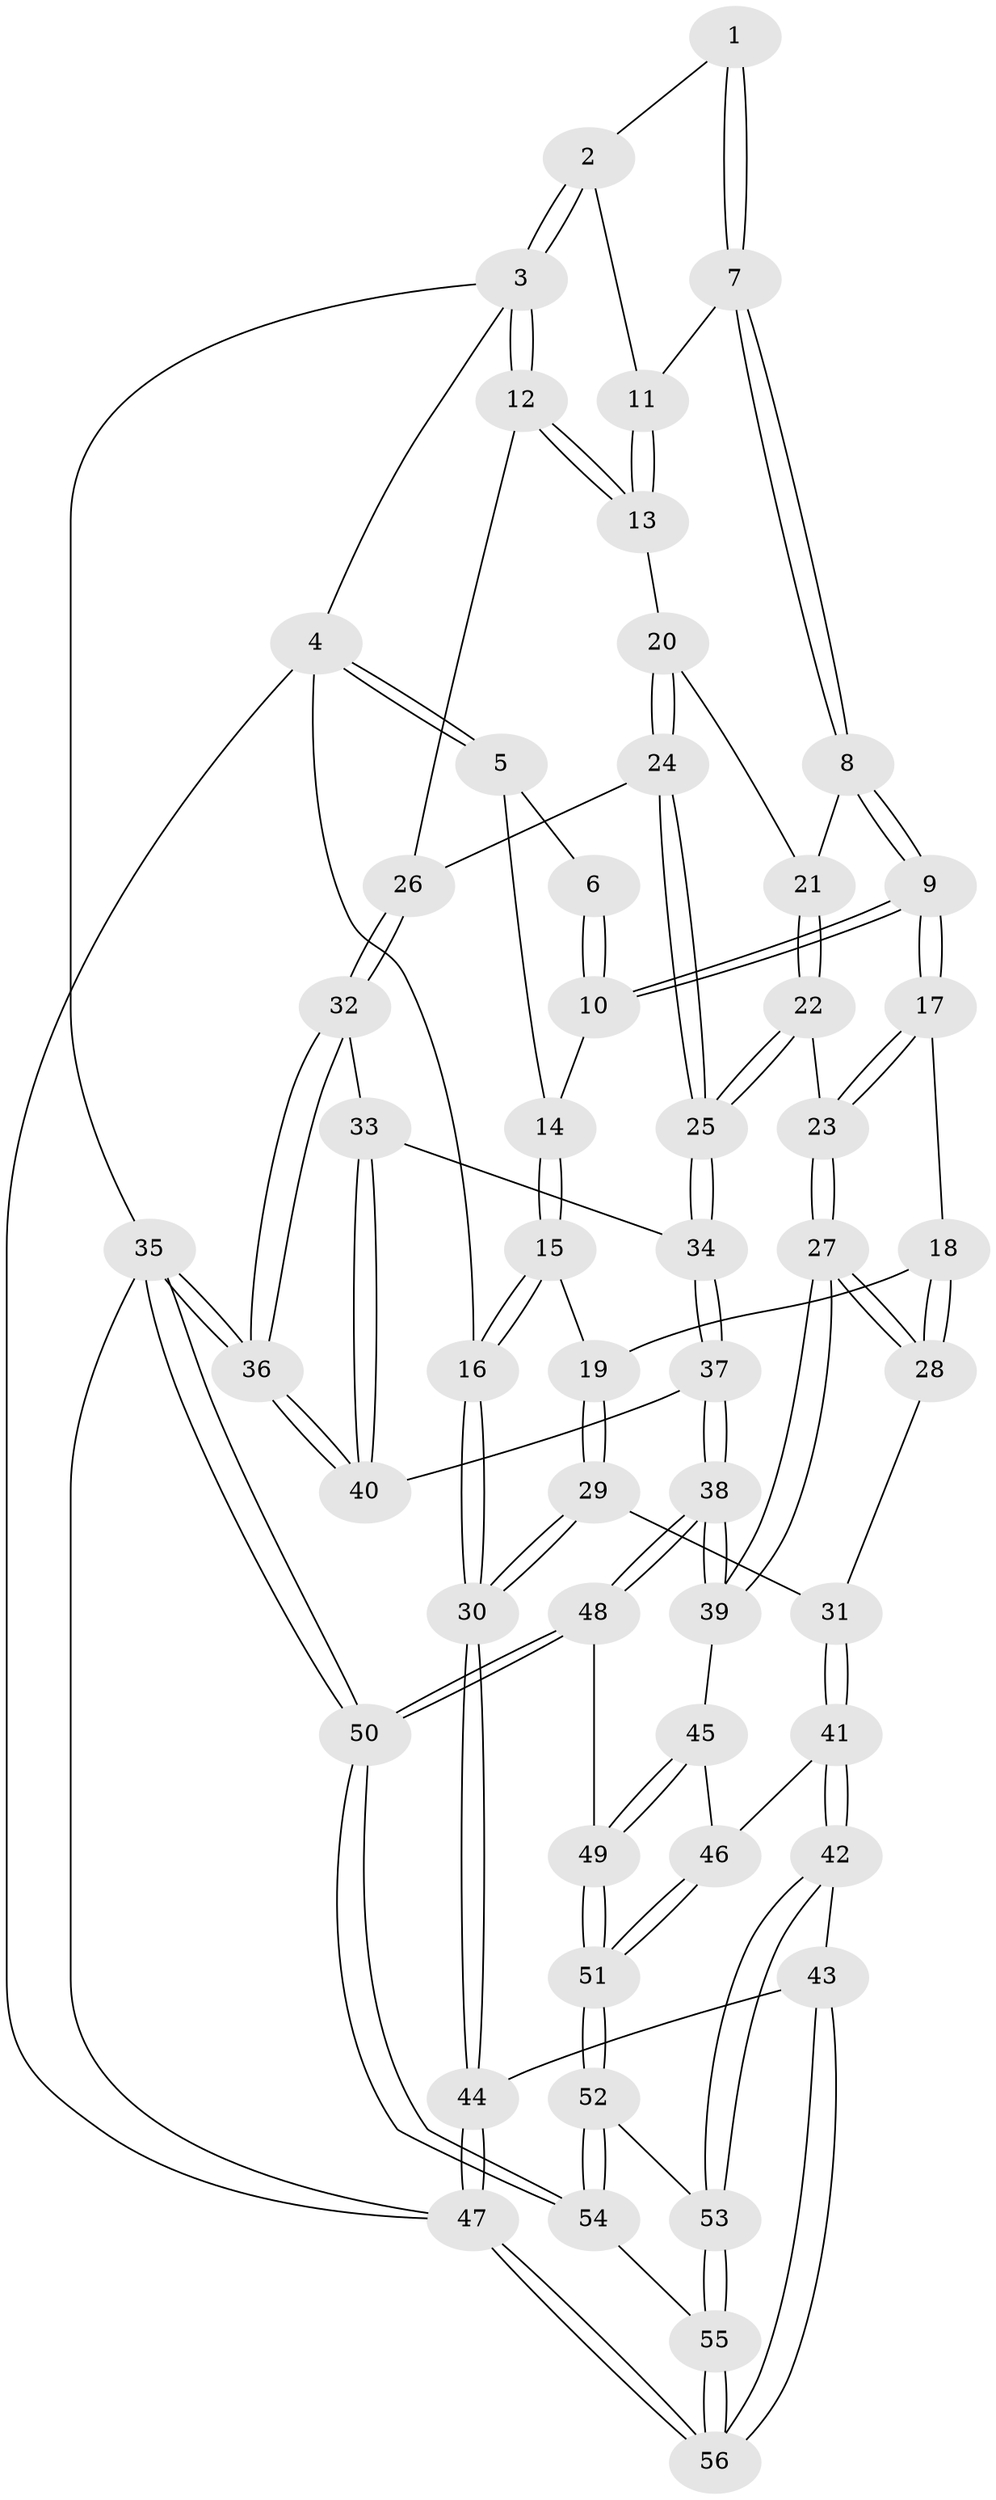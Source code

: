 // Generated by graph-tools (version 1.1) at 2025/11/02/27/25 16:11:59]
// undirected, 56 vertices, 137 edges
graph export_dot {
graph [start="1"]
  node [color=gray90,style=filled];
  1 [pos="+0.5023443451077979+0"];
  2 [pos="+0.8273821610285729+0"];
  3 [pos="+1+0"];
  4 [pos="+0+0"];
  5 [pos="+0.009680763162705674+0"];
  6 [pos="+0.3932323375062603+0"];
  7 [pos="+0.5548171063833574+0.13011171389182646"];
  8 [pos="+0.5537511802047792+0.15756070883139964"];
  9 [pos="+0.5091296086166298+0.2275956777329864"];
  10 [pos="+0.34320590827418523+0.14651918906537437"];
  11 [pos="+0.7744060384344769+0.07850441380395991"];
  12 [pos="+1+0"];
  13 [pos="+0.8284637691856443+0.19591704568981888"];
  14 [pos="+0.22923353468884272+0.17882948272183338"];
  15 [pos="+0.2265734076336549+0.22762876819684488"];
  16 [pos="+0+0.36064312315223884"];
  17 [pos="+0.4999106327878602+0.25795053137261875"];
  18 [pos="+0.42807406363369305+0.3269541122174055"];
  19 [pos="+0.3334199596901231+0.34093320177832337"];
  20 [pos="+0.8205724188694931+0.21523160304815786"];
  21 [pos="+0.6811723148143676+0.20549850670313016"];
  22 [pos="+0.7059051541219019+0.4141115779709871"];
  23 [pos="+0.681895305103244+0.4213187947872142"];
  24 [pos="+0.8514487091004205+0.3142718646711841"];
  25 [pos="+0.8733293429966075+0.4002089972174455"];
  26 [pos="+1+0"];
  27 [pos="+0.5950164593692482+0.5573175185516301"];
  28 [pos="+0.4931031978357306+0.5197400432724579"];
  29 [pos="+0.23381886173314742+0.48285591279977275"];
  30 [pos="+0.00442947547830959+0.562905186926135"];
  31 [pos="+0.3844749477784255+0.5818579828686115"];
  32 [pos="+1+0.455774080574762"];
  33 [pos="+1+0.4408622156520626"];
  34 [pos="+0.8983821127863516+0.4180768783124514"];
  35 [pos="+1+1"];
  36 [pos="+1+0.7531708760437009"];
  37 [pos="+0.7684260223355792+0.6638689158344462"];
  38 [pos="+0.7635847593638623+0.6667874925653282"];
  39 [pos="+0.6107205892258866+0.5982740703334667"];
  40 [pos="+0.8460781331840989+0.6778780461321119"];
  41 [pos="+0.3711969885432653+0.7534535459555729"];
  42 [pos="+0.34148591647831217+0.7828579946466121"];
  43 [pos="+0.329597156646753+0.7818655659352551"];
  44 [pos="+0+0.6579312808138372"];
  45 [pos="+0.5581369849737999+0.6915252125349493"];
  46 [pos="+0.4968843323854071+0.7364851642125396"];
  47 [pos="+0+1"];
  48 [pos="+0.7555112224654963+0.7769199684771508"];
  49 [pos="+0.6724037905540736+0.8272202589489233"];
  50 [pos="+1+1"];
  51 [pos="+0.6098752795452014+0.9226774847486505"];
  52 [pos="+0.5977652566714704+0.9783819818683188"];
  53 [pos="+0.37496563702267927+0.868800462117821"];
  54 [pos="+0.6502071394373236+1"];
  55 [pos="+0.23721006786321935+1"];
  56 [pos="+0+1"];
  1 -- 2;
  1 -- 7;
  1 -- 7;
  2 -- 3;
  2 -- 3;
  2 -- 11;
  3 -- 4;
  3 -- 12;
  3 -- 12;
  3 -- 35;
  4 -- 5;
  4 -- 5;
  4 -- 16;
  4 -- 47;
  5 -- 6;
  5 -- 14;
  6 -- 10;
  6 -- 10;
  7 -- 8;
  7 -- 8;
  7 -- 11;
  8 -- 9;
  8 -- 9;
  8 -- 21;
  9 -- 10;
  9 -- 10;
  9 -- 17;
  9 -- 17;
  10 -- 14;
  11 -- 13;
  11 -- 13;
  12 -- 13;
  12 -- 13;
  12 -- 26;
  13 -- 20;
  14 -- 15;
  14 -- 15;
  15 -- 16;
  15 -- 16;
  15 -- 19;
  16 -- 30;
  16 -- 30;
  17 -- 18;
  17 -- 23;
  17 -- 23;
  18 -- 19;
  18 -- 28;
  18 -- 28;
  19 -- 29;
  19 -- 29;
  20 -- 21;
  20 -- 24;
  20 -- 24;
  21 -- 22;
  21 -- 22;
  22 -- 23;
  22 -- 25;
  22 -- 25;
  23 -- 27;
  23 -- 27;
  24 -- 25;
  24 -- 25;
  24 -- 26;
  25 -- 34;
  25 -- 34;
  26 -- 32;
  26 -- 32;
  27 -- 28;
  27 -- 28;
  27 -- 39;
  27 -- 39;
  28 -- 31;
  29 -- 30;
  29 -- 30;
  29 -- 31;
  30 -- 44;
  30 -- 44;
  31 -- 41;
  31 -- 41;
  32 -- 33;
  32 -- 36;
  32 -- 36;
  33 -- 34;
  33 -- 40;
  33 -- 40;
  34 -- 37;
  34 -- 37;
  35 -- 36;
  35 -- 36;
  35 -- 50;
  35 -- 50;
  35 -- 47;
  36 -- 40;
  36 -- 40;
  37 -- 38;
  37 -- 38;
  37 -- 40;
  38 -- 39;
  38 -- 39;
  38 -- 48;
  38 -- 48;
  39 -- 45;
  41 -- 42;
  41 -- 42;
  41 -- 46;
  42 -- 43;
  42 -- 53;
  42 -- 53;
  43 -- 44;
  43 -- 56;
  43 -- 56;
  44 -- 47;
  44 -- 47;
  45 -- 46;
  45 -- 49;
  45 -- 49;
  46 -- 51;
  46 -- 51;
  47 -- 56;
  47 -- 56;
  48 -- 49;
  48 -- 50;
  48 -- 50;
  49 -- 51;
  49 -- 51;
  50 -- 54;
  50 -- 54;
  51 -- 52;
  51 -- 52;
  52 -- 53;
  52 -- 54;
  52 -- 54;
  53 -- 55;
  53 -- 55;
  54 -- 55;
  55 -- 56;
  55 -- 56;
}
